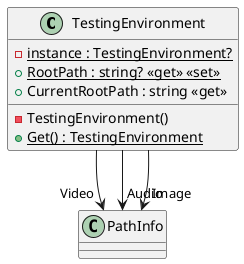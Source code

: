 @startuml
class TestingEnvironment {
    - {static} instance : TestingEnvironment?
    + {static} RootPath : string? <<get>> <<set>>
    + CurrentRootPath : string <<get>>
    - TestingEnvironment()
    + {static} Get() : TestingEnvironment
}
TestingEnvironment --> "Video" PathInfo
TestingEnvironment --> "Audio" PathInfo
TestingEnvironment --> "Image" PathInfo
@enduml
